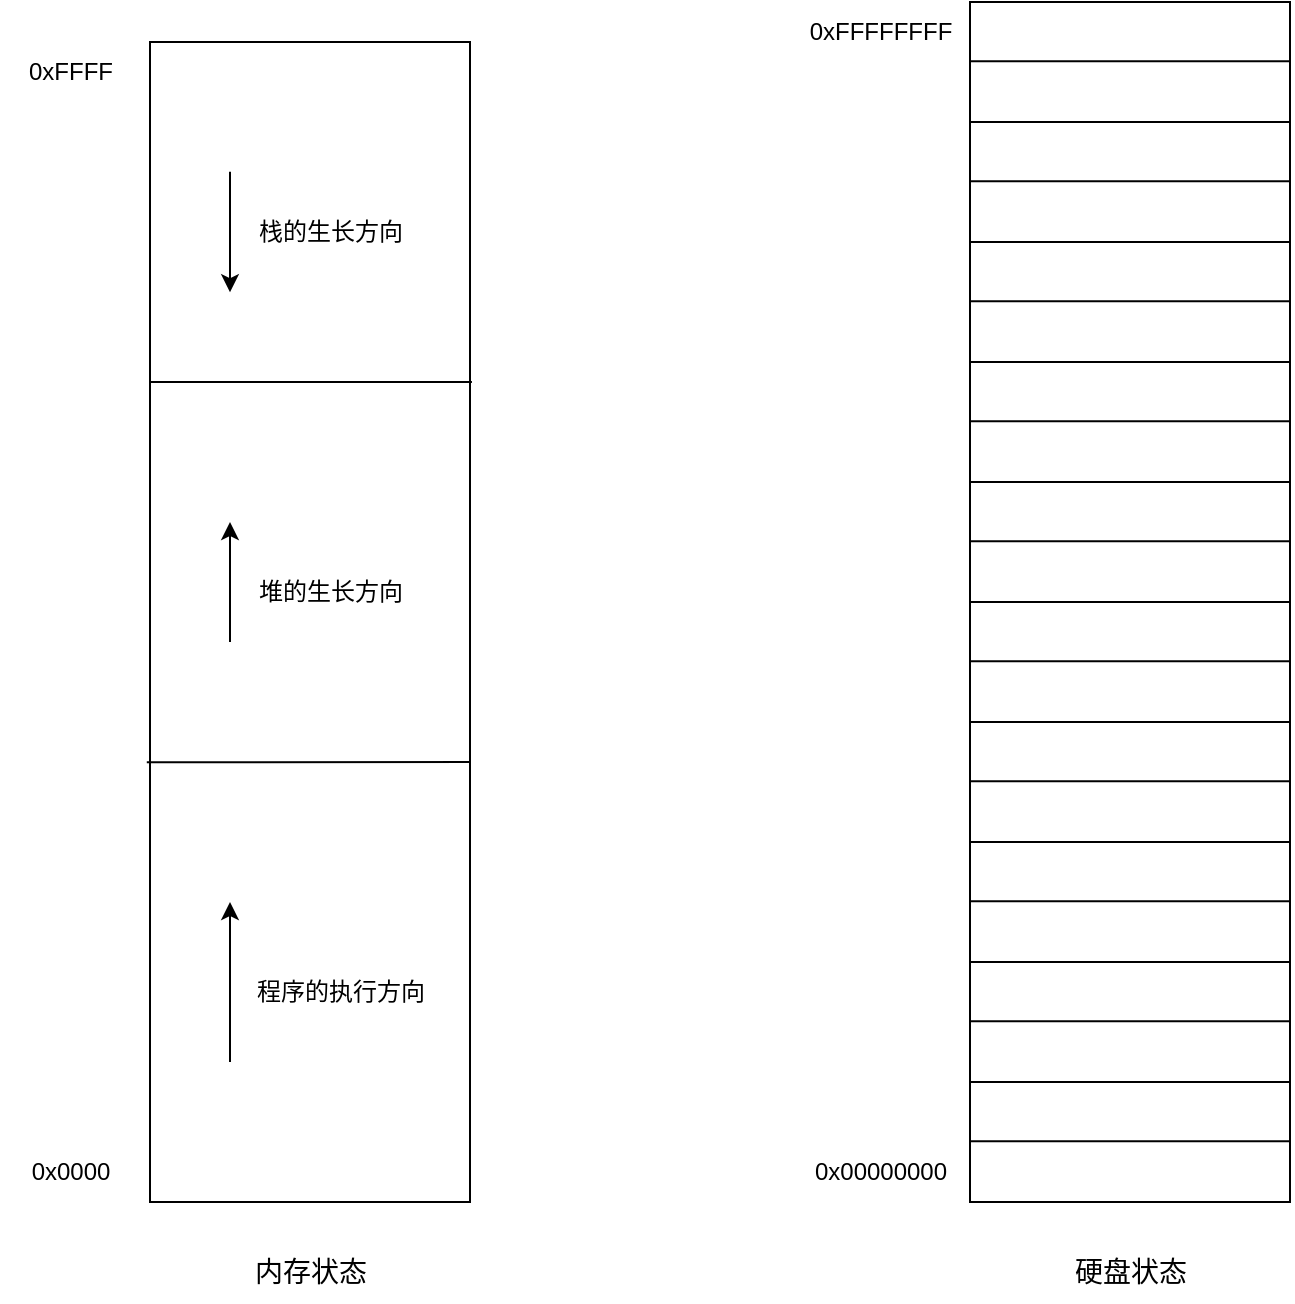 <mxfile version="26.0.16">
  <diagram name="第 1 页" id="oqJKt6YUx0NNnolfM8-d">
    <mxGraphModel dx="1018" dy="686" grid="1" gridSize="10" guides="1" tooltips="1" connect="1" arrows="1" fold="1" page="1" pageScale="1" pageWidth="827" pageHeight="1169" math="0" shadow="0">
      <root>
        <mxCell id="0" />
        <mxCell id="1" parent="0" />
        <mxCell id="LmzWaBIH3OUfw6-qp4GC-1" value="" style="rounded=0;whiteSpace=wrap;html=1;" vertex="1" parent="1">
          <mxGeometry x="135" y="230" width="160" height="580" as="geometry" />
        </mxCell>
        <mxCell id="LmzWaBIH3OUfw6-qp4GC-2" value="0x0000" style="text;html=1;align=center;verticalAlign=middle;resizable=0;points=[];autosize=1;strokeColor=none;fillColor=none;" vertex="1" parent="1">
          <mxGeometry x="65" y="780" width="60" height="30" as="geometry" />
        </mxCell>
        <mxCell id="LmzWaBIH3OUfw6-qp4GC-3" value="0xFFFF" style="text;html=1;align=center;verticalAlign=middle;resizable=0;points=[];autosize=1;strokeColor=none;fillColor=none;" vertex="1" parent="1">
          <mxGeometry x="60" y="230" width="70" height="30" as="geometry" />
        </mxCell>
        <mxCell id="LmzWaBIH3OUfw6-qp4GC-4" value="" style="endArrow=none;html=1;rounded=0;exitX=-0.006;exitY=0.478;exitDx=0;exitDy=0;exitPerimeter=0;entryX=1;entryY=0.478;entryDx=0;entryDy=0;entryPerimeter=0;" edge="1" parent="1">
          <mxGeometry width="50" height="50" relative="1" as="geometry">
            <mxPoint x="135.0" y="400" as="sourcePoint" />
            <mxPoint x="295.96" y="400" as="targetPoint" />
          </mxGeometry>
        </mxCell>
        <mxCell id="LmzWaBIH3OUfw6-qp4GC-5" value="栈的生长方向" style="text;html=1;align=center;verticalAlign=middle;resizable=0;points=[];autosize=1;strokeColor=none;fillColor=none;" vertex="1" parent="1">
          <mxGeometry x="175" y="310" width="100" height="30" as="geometry" />
        </mxCell>
        <mxCell id="LmzWaBIH3OUfw6-qp4GC-6" value="" style="endArrow=classic;html=1;rounded=0;exitX=0.625;exitY=0.379;exitDx=0;exitDy=0;exitPerimeter=0;" edge="1" parent="1">
          <mxGeometry width="50" height="50" relative="1" as="geometry">
            <mxPoint x="175" y="294.91" as="sourcePoint" />
            <mxPoint x="175" y="355.09" as="targetPoint" />
          </mxGeometry>
        </mxCell>
        <mxCell id="LmzWaBIH3OUfw6-qp4GC-8" value="" style="endArrow=classic;html=1;rounded=0;" edge="1" parent="1">
          <mxGeometry width="50" height="50" relative="1" as="geometry">
            <mxPoint x="175" y="530" as="sourcePoint" />
            <mxPoint x="175" y="470" as="targetPoint" />
          </mxGeometry>
        </mxCell>
        <mxCell id="LmzWaBIH3OUfw6-qp4GC-9" value="" style="endArrow=none;html=1;rounded=0;exitX=-0.01;exitY=0.621;exitDx=0;exitDy=0;exitPerimeter=0;" edge="1" parent="1" source="LmzWaBIH3OUfw6-qp4GC-1">
          <mxGeometry width="50" height="50" relative="1" as="geometry">
            <mxPoint x="185" y="560" as="sourcePoint" />
            <mxPoint x="295" y="590" as="targetPoint" />
          </mxGeometry>
        </mxCell>
        <mxCell id="LmzWaBIH3OUfw6-qp4GC-10" value="堆的生长方向" style="text;html=1;align=center;verticalAlign=middle;resizable=0;points=[];autosize=1;strokeColor=none;fillColor=none;" vertex="1" parent="1">
          <mxGeometry x="175" y="490" width="100" height="30" as="geometry" />
        </mxCell>
        <mxCell id="LmzWaBIH3OUfw6-qp4GC-11" value="" style="endArrow=classic;html=1;rounded=0;" edge="1" parent="1">
          <mxGeometry width="50" height="50" relative="1" as="geometry">
            <mxPoint x="175" y="740" as="sourcePoint" />
            <mxPoint x="175" y="660" as="targetPoint" />
          </mxGeometry>
        </mxCell>
        <mxCell id="LmzWaBIH3OUfw6-qp4GC-12" value="程序的执行方向" style="text;html=1;align=center;verticalAlign=middle;resizable=0;points=[];autosize=1;strokeColor=none;fillColor=none;" vertex="1" parent="1">
          <mxGeometry x="175" y="690" width="110" height="30" as="geometry" />
        </mxCell>
        <mxCell id="LmzWaBIH3OUfw6-qp4GC-24" value="内存状态" style="text;html=1;align=center;verticalAlign=middle;resizable=0;points=[];autosize=1;strokeColor=none;fillColor=none;fontSize=14;" vertex="1" parent="1">
          <mxGeometry x="175" y="830" width="80" height="30" as="geometry" />
        </mxCell>
        <mxCell id="LmzWaBIH3OUfw6-qp4GC-25" value="" style="rounded=0;whiteSpace=wrap;html=1;" vertex="1" parent="1">
          <mxGeometry x="545" y="210" width="160" height="600" as="geometry" />
        </mxCell>
        <mxCell id="LmzWaBIH3OUfw6-qp4GC-26" value="0x00000000" style="text;html=1;align=center;verticalAlign=middle;resizable=0;points=[];autosize=1;strokeColor=none;fillColor=none;" vertex="1" parent="1">
          <mxGeometry x="455" y="780" width="90" height="30" as="geometry" />
        </mxCell>
        <mxCell id="LmzWaBIH3OUfw6-qp4GC-27" value="0xFFFFFFFF" style="text;html=1;align=center;verticalAlign=middle;resizable=0;points=[];autosize=1;strokeColor=none;fillColor=none;" vertex="1" parent="1">
          <mxGeometry x="455" y="210" width="90" height="30" as="geometry" />
        </mxCell>
        <mxCell id="LmzWaBIH3OUfw6-qp4GC-36" value="硬盘状态" style="text;html=1;align=center;verticalAlign=middle;resizable=0;points=[];autosize=1;strokeColor=none;fillColor=none;fontSize=14;" vertex="1" parent="1">
          <mxGeometry x="585" y="830" width="80" height="30" as="geometry" />
        </mxCell>
        <mxCell id="LmzWaBIH3OUfw6-qp4GC-37" value="" style="endArrow=none;html=1;rounded=0;" edge="1" parent="1">
          <mxGeometry width="50" height="50" relative="1" as="geometry">
            <mxPoint x="545" y="750" as="sourcePoint" />
            <mxPoint x="705" y="750" as="targetPoint" />
          </mxGeometry>
        </mxCell>
        <mxCell id="LmzWaBIH3OUfw6-qp4GC-38" value="" style="endArrow=none;html=1;rounded=0;" edge="1" parent="1">
          <mxGeometry width="50" height="50" relative="1" as="geometry">
            <mxPoint x="545" y="779.6" as="sourcePoint" />
            <mxPoint x="705" y="779.6" as="targetPoint" />
          </mxGeometry>
        </mxCell>
        <mxCell id="LmzWaBIH3OUfw6-qp4GC-39" value="" style="endArrow=none;html=1;rounded=0;" edge="1" parent="1">
          <mxGeometry width="50" height="50" relative="1" as="geometry">
            <mxPoint x="545" y="690" as="sourcePoint" />
            <mxPoint x="705" y="690" as="targetPoint" />
          </mxGeometry>
        </mxCell>
        <mxCell id="LmzWaBIH3OUfw6-qp4GC-40" value="" style="endArrow=none;html=1;rounded=0;" edge="1" parent="1">
          <mxGeometry width="50" height="50" relative="1" as="geometry">
            <mxPoint x="545" y="719.6" as="sourcePoint" />
            <mxPoint x="705" y="719.6" as="targetPoint" />
          </mxGeometry>
        </mxCell>
        <mxCell id="LmzWaBIH3OUfw6-qp4GC-41" value="" style="endArrow=none;html=1;rounded=0;" edge="1" parent="1">
          <mxGeometry width="50" height="50" relative="1" as="geometry">
            <mxPoint x="545" y="630" as="sourcePoint" />
            <mxPoint x="705" y="630" as="targetPoint" />
          </mxGeometry>
        </mxCell>
        <mxCell id="LmzWaBIH3OUfw6-qp4GC-42" value="" style="endArrow=none;html=1;rounded=0;" edge="1" parent="1">
          <mxGeometry width="50" height="50" relative="1" as="geometry">
            <mxPoint x="545" y="659.6" as="sourcePoint" />
            <mxPoint x="705" y="659.6" as="targetPoint" />
          </mxGeometry>
        </mxCell>
        <mxCell id="LmzWaBIH3OUfw6-qp4GC-43" value="" style="endArrow=none;html=1;rounded=0;" edge="1" parent="1">
          <mxGeometry width="50" height="50" relative="1" as="geometry">
            <mxPoint x="545" y="570" as="sourcePoint" />
            <mxPoint x="705" y="570" as="targetPoint" />
          </mxGeometry>
        </mxCell>
        <mxCell id="LmzWaBIH3OUfw6-qp4GC-44" value="" style="endArrow=none;html=1;rounded=0;" edge="1" parent="1">
          <mxGeometry width="50" height="50" relative="1" as="geometry">
            <mxPoint x="545" y="599.6" as="sourcePoint" />
            <mxPoint x="705" y="599.6" as="targetPoint" />
          </mxGeometry>
        </mxCell>
        <mxCell id="LmzWaBIH3OUfw6-qp4GC-45" value="" style="endArrow=none;html=1;rounded=0;" edge="1" parent="1">
          <mxGeometry width="50" height="50" relative="1" as="geometry">
            <mxPoint x="545" y="510" as="sourcePoint" />
            <mxPoint x="705" y="510" as="targetPoint" />
          </mxGeometry>
        </mxCell>
        <mxCell id="LmzWaBIH3OUfw6-qp4GC-46" value="" style="endArrow=none;html=1;rounded=0;" edge="1" parent="1">
          <mxGeometry width="50" height="50" relative="1" as="geometry">
            <mxPoint x="545" y="539.6" as="sourcePoint" />
            <mxPoint x="705" y="539.6" as="targetPoint" />
          </mxGeometry>
        </mxCell>
        <mxCell id="LmzWaBIH3OUfw6-qp4GC-47" value="" style="endArrow=none;html=1;rounded=0;" edge="1" parent="1">
          <mxGeometry width="50" height="50" relative="1" as="geometry">
            <mxPoint x="545" y="450" as="sourcePoint" />
            <mxPoint x="705" y="450" as="targetPoint" />
          </mxGeometry>
        </mxCell>
        <mxCell id="LmzWaBIH3OUfw6-qp4GC-48" value="" style="endArrow=none;html=1;rounded=0;" edge="1" parent="1">
          <mxGeometry width="50" height="50" relative="1" as="geometry">
            <mxPoint x="545" y="479.6" as="sourcePoint" />
            <mxPoint x="705" y="479.6" as="targetPoint" />
          </mxGeometry>
        </mxCell>
        <mxCell id="LmzWaBIH3OUfw6-qp4GC-49" value="" style="endArrow=none;html=1;rounded=0;" edge="1" parent="1">
          <mxGeometry width="50" height="50" relative="1" as="geometry">
            <mxPoint x="545" y="390" as="sourcePoint" />
            <mxPoint x="705" y="390" as="targetPoint" />
          </mxGeometry>
        </mxCell>
        <mxCell id="LmzWaBIH3OUfw6-qp4GC-50" value="" style="endArrow=none;html=1;rounded=0;" edge="1" parent="1">
          <mxGeometry width="50" height="50" relative="1" as="geometry">
            <mxPoint x="545" y="419.6" as="sourcePoint" />
            <mxPoint x="705" y="419.6" as="targetPoint" />
          </mxGeometry>
        </mxCell>
        <mxCell id="LmzWaBIH3OUfw6-qp4GC-51" value="" style="endArrow=none;html=1;rounded=0;" edge="1" parent="1">
          <mxGeometry width="50" height="50" relative="1" as="geometry">
            <mxPoint x="545" y="330" as="sourcePoint" />
            <mxPoint x="705" y="330" as="targetPoint" />
          </mxGeometry>
        </mxCell>
        <mxCell id="LmzWaBIH3OUfw6-qp4GC-52" value="" style="endArrow=none;html=1;rounded=0;" edge="1" parent="1">
          <mxGeometry width="50" height="50" relative="1" as="geometry">
            <mxPoint x="545" y="359.6" as="sourcePoint" />
            <mxPoint x="705" y="359.6" as="targetPoint" />
          </mxGeometry>
        </mxCell>
        <mxCell id="LmzWaBIH3OUfw6-qp4GC-53" value="" style="endArrow=none;html=1;rounded=0;" edge="1" parent="1">
          <mxGeometry width="50" height="50" relative="1" as="geometry">
            <mxPoint x="545" y="270" as="sourcePoint" />
            <mxPoint x="705" y="270" as="targetPoint" />
          </mxGeometry>
        </mxCell>
        <mxCell id="LmzWaBIH3OUfw6-qp4GC-54" value="" style="endArrow=none;html=1;rounded=0;" edge="1" parent="1">
          <mxGeometry width="50" height="50" relative="1" as="geometry">
            <mxPoint x="545" y="299.6" as="sourcePoint" />
            <mxPoint x="705" y="299.6" as="targetPoint" />
          </mxGeometry>
        </mxCell>
        <mxCell id="LmzWaBIH3OUfw6-qp4GC-56" value="" style="endArrow=none;html=1;rounded=0;" edge="1" parent="1">
          <mxGeometry width="50" height="50" relative="1" as="geometry">
            <mxPoint x="545" y="239.6" as="sourcePoint" />
            <mxPoint x="705" y="239.6" as="targetPoint" />
          </mxGeometry>
        </mxCell>
      </root>
    </mxGraphModel>
  </diagram>
</mxfile>
